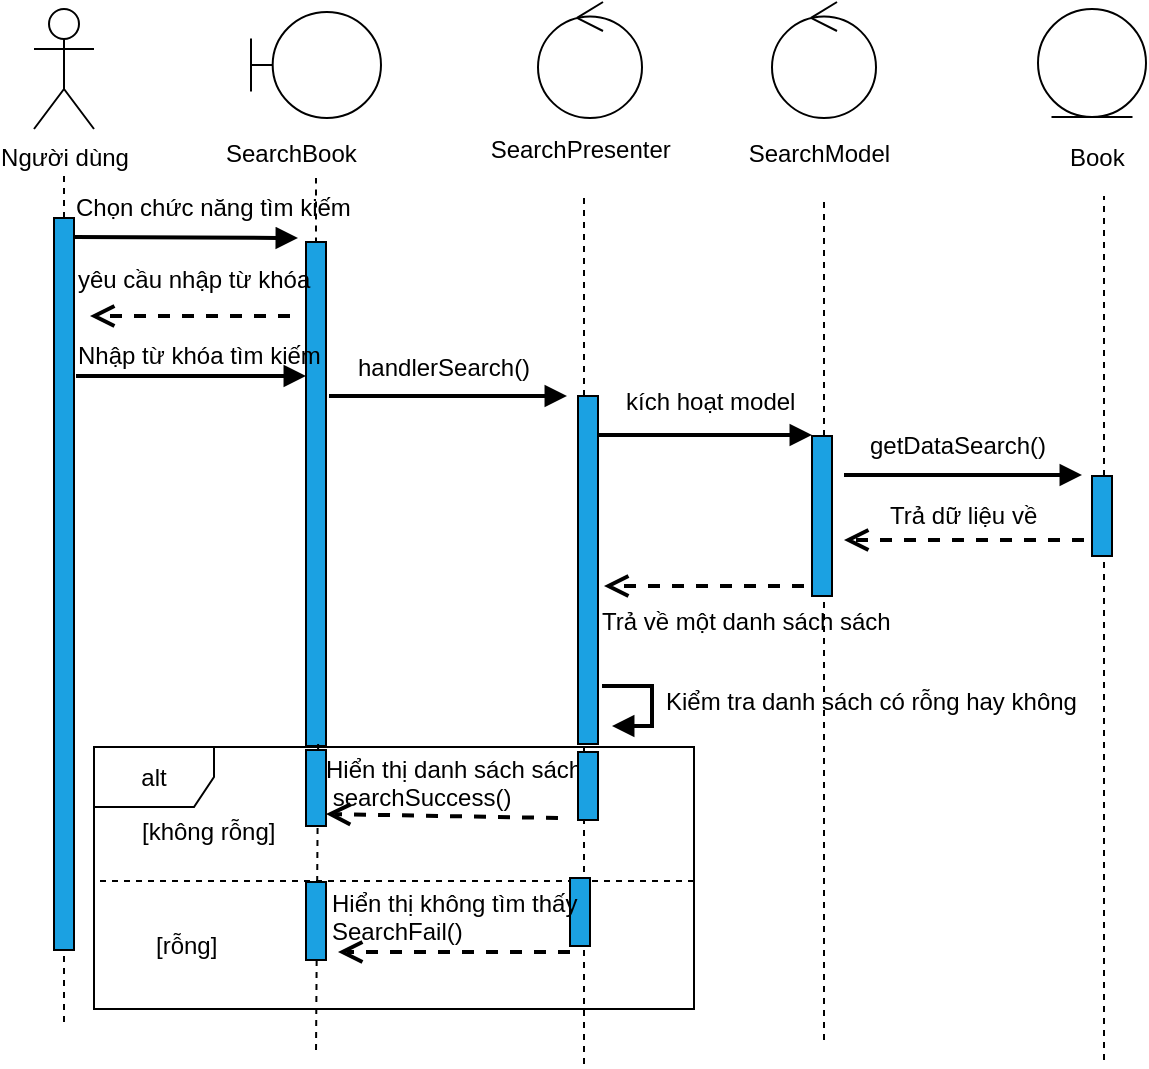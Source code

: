 <mxfile version="10.7.5" type="device"><diagram id="75nJFyPrwrCoTnwhRWtq" name="Page-1"><mxGraphModel dx="1304" dy="526" grid="0" gridSize="10" guides="1" tooltips="1" connect="1" arrows="1" fold="1" page="0" pageScale="1" pageWidth="850" pageHeight="1100" math="0" shadow="0"><root><mxCell id="0"/><mxCell id="1" parent="0"/><mxCell id="CXad2e1gcZ-omkWkBY1r-1" value="Người dùng" style="shape=umlActor;verticalLabelPosition=bottom;labelBackgroundColor=#ffffff;verticalAlign=top;html=1;outlineConnect=0;" parent="1" vertex="1"><mxGeometry x="125" y="46.5" width="30" height="60" as="geometry"/></mxCell><mxCell id="CXad2e1gcZ-omkWkBY1r-9" value="" style="ellipse;shape=umlControl;whiteSpace=wrap;html=1;strokeColor=#000000;" parent="1" vertex="1"><mxGeometry x="377" y="43" width="52" height="58" as="geometry"/></mxCell><mxCell id="CXad2e1gcZ-omkWkBY1r-12" value="&amp;nbsp;SearchPresenter" style="text;html=1;resizable=0;points=[];autosize=1;align=left;verticalAlign=top;spacingTop=-4;" parent="1" vertex="1"><mxGeometry x="348" y="106.5" width="103" height="14" as="geometry"/></mxCell><mxCell id="CXad2e1gcZ-omkWkBY1r-13" value="" style="shape=umlBoundary;whiteSpace=wrap;html=1;strokeColor=#000000;" parent="1" vertex="1"><mxGeometry x="233.5" y="48" width="65" height="53" as="geometry"/></mxCell><mxCell id="CXad2e1gcZ-omkWkBY1r-14" value="SearchBook" style="text;html=1;resizable=0;points=[];autosize=1;align=left;verticalAlign=top;spacingTop=-4;" parent="1" vertex="1"><mxGeometry x="218.5" y="108.5" width="75" height="14" as="geometry"/></mxCell><mxCell id="CXad2e1gcZ-omkWkBY1r-16" value="" style="ellipse;shape=umlEntity;whiteSpace=wrap;html=1;strokeColor=#000000;" parent="1" vertex="1"><mxGeometry x="627" y="46.5" width="54" height="54" as="geometry"/></mxCell><mxCell id="CXad2e1gcZ-omkWkBY1r-17" value="&amp;nbsp;SearchModel" style="text;html=1;resizable=0;points=[];autosize=1;align=left;verticalAlign=top;spacingTop=-4;" parent="1" vertex="1"><mxGeometry x="476.5" y="108.5" width="84" height="14" as="geometry"/></mxCell><mxCell id="CXad2e1gcZ-omkWkBY1r-18" value="" style="endArrow=block;endFill=1;endSize=6;html=1;strokeWidth=2;" parent="1" edge="1"><mxGeometry width="100" relative="1" as="geometry"><mxPoint x="145" y="160.5" as="sourcePoint"/><mxPoint x="257" y="161" as="targetPoint"/></mxGeometry></mxCell><mxCell id="CXad2e1gcZ-omkWkBY1r-19" value="" style="ellipse;shape=umlControl;whiteSpace=wrap;html=1;strokeColor=#000000;" parent="1" vertex="1"><mxGeometry x="494" y="43" width="52" height="58" as="geometry"/></mxCell><mxCell id="CXad2e1gcZ-omkWkBY1r-20" value="Book" style="text;html=1;resizable=0;points=[];autosize=1;align=left;verticalAlign=top;spacingTop=-4;" parent="1" vertex="1"><mxGeometry x="641" y="110.5" width="40" height="20" as="geometry"/></mxCell><mxCell id="CXad2e1gcZ-omkWkBY1r-21" value="" style="endArrow=block;endFill=1;endSize=6;html=1;strokeWidth=2;" parent="1" edge="1"><mxGeometry width="100" relative="1" as="geometry"><mxPoint x="272.5" y="240" as="sourcePoint"/><mxPoint x="391.5" y="240" as="targetPoint"/></mxGeometry></mxCell><mxCell id="CXad2e1gcZ-omkWkBY1r-23" value="" style="endArrow=block;endFill=1;endSize=6;html=1;strokeWidth=2;" parent="1" edge="1"><mxGeometry width="100" relative="1" as="geometry"><mxPoint x="407" y="259.5" as="sourcePoint"/><mxPoint x="514" y="259.5" as="targetPoint"/></mxGeometry></mxCell><mxCell id="CXad2e1gcZ-omkWkBY1r-25" value="Chọn chức năng tìm kiếm" style="text;html=1;resizable=0;points=[];autosize=1;align=left;verticalAlign=top;spacingTop=-4;fillColor=#ffffff;" parent="1" vertex="1"><mxGeometry x="143.5" y="135.5" width="150" height="20" as="geometry"/></mxCell><mxCell id="CXad2e1gcZ-omkWkBY1r-26" value="kích hoạt model" style="text;html=1;resizable=0;points=[];autosize=1;align=left;verticalAlign=top;spacingTop=-4;fillColor=#ffffff;" parent="1" vertex="1"><mxGeometry x="419" y="233" width="95" height="14" as="geometry"/></mxCell><mxCell id="CXad2e1gcZ-omkWkBY1r-29" value="&lt;span&gt;handlerSearch&lt;/span&gt;()" style="text;html=1;resizable=0;points=[];autosize=1;align=left;verticalAlign=top;spacingTop=-4;" parent="1" vertex="1"><mxGeometry x="285" y="216" width="96" height="14" as="geometry"/></mxCell><mxCell id="CXad2e1gcZ-omkWkBY1r-30" value="" style="endArrow=block;endFill=1;endSize=6;html=1;strokeWidth=2;" parent="1" edge="1"><mxGeometry width="100" relative="1" as="geometry"><mxPoint x="530" y="279.5" as="sourcePoint"/><mxPoint x="649" y="279.5" as="targetPoint"/></mxGeometry></mxCell><mxCell id="CXad2e1gcZ-omkWkBY1r-31" value="getDataSearch()" style="text;html=1;resizable=0;points=[];autosize=1;align=left;verticalAlign=top;spacingTop=-4;" parent="1" vertex="1"><mxGeometry x="541" y="255" width="98" height="14" as="geometry"/></mxCell><mxCell id="CXad2e1gcZ-omkWkBY1r-33" value="" style="endArrow=none;dashed=1;html=1;strokeWidth=1;" parent="1" source="CXad2e1gcZ-omkWkBY1r-4" edge="1"><mxGeometry width="50" height="50" relative="1" as="geometry"><mxPoint x="140" y="520" as="sourcePoint"/><mxPoint x="140" y="130" as="targetPoint"/></mxGeometry></mxCell><mxCell id="CXad2e1gcZ-omkWkBY1r-4" value="" style="html=1;points=[];perimeter=orthogonalPerimeter;fillColor=#1ba1e2;strokeColor=#000000;fontColor=#ffffff;" parent="1" vertex="1"><mxGeometry x="135" y="151" width="10" height="366" as="geometry"/></mxCell><mxCell id="CXad2e1gcZ-omkWkBY1r-34" value="" style="endArrow=none;dashed=1;html=1;strokeWidth=1;" parent="1" edge="1"><mxGeometry width="50" height="50" relative="1" as="geometry"><mxPoint x="140" y="520" as="sourcePoint"/><mxPoint x="140" y="555" as="targetPoint"/></mxGeometry></mxCell><mxCell id="CXad2e1gcZ-omkWkBY1r-35" value="" style="endArrow=none;dashed=1;html=1;strokeWidth=1;exitX=0.5;exitY=0.003;exitDx=0;exitDy=0;exitPerimeter=0;" parent="1" source="CXad2e1gcZ-omkWkBY1r-6" edge="1"><mxGeometry width="50" height="50" relative="1" as="geometry"><mxPoint x="266" y="520" as="sourcePoint"/><mxPoint x="266" y="131" as="targetPoint"/></mxGeometry></mxCell><mxCell id="CXad2e1gcZ-omkWkBY1r-6" value="" style="html=1;points=[];perimeter=orthogonalPerimeter;fillColor=#1ba1e2;strokeColor=#000000;fontColor=#ffffff;" parent="1" vertex="1"><mxGeometry x="261" y="163" width="10" height="252" as="geometry"/></mxCell><mxCell id="CXad2e1gcZ-omkWkBY1r-36" value="" style="endArrow=none;dashed=1;html=1;strokeWidth=1;exitX=-0.014;exitY=-0.107;exitDx=0;exitDy=0;exitPerimeter=0;" parent="1" source="CXad2e1gcZ-omkWkBY1r-69" edge="1"><mxGeometry width="50" height="50" relative="1" as="geometry"><mxPoint x="266" y="594" as="sourcePoint"/><mxPoint x="266" y="569" as="targetPoint"/></mxGeometry></mxCell><mxCell id="CXad2e1gcZ-omkWkBY1r-37" value="" style="endArrow=none;dashed=1;html=1;strokeWidth=1;" parent="1" source="CXad2e1gcZ-omkWkBY1r-7" edge="1"><mxGeometry width="50" height="50" relative="1" as="geometry"><mxPoint x="400" y="520" as="sourcePoint"/><mxPoint x="400" y="140" as="targetPoint"/></mxGeometry></mxCell><mxCell id="CXad2e1gcZ-omkWkBY1r-7" value="" style="html=1;points=[];perimeter=orthogonalPerimeter;fillColor=#1ba1e2;strokeColor=#000000;fontColor=#ffffff;" parent="1" vertex="1"><mxGeometry x="397" y="240" width="10" height="174" as="geometry"/></mxCell><mxCell id="CXad2e1gcZ-omkWkBY1r-38" value="" style="endArrow=none;dashed=1;html=1;strokeWidth=1;" parent="1" target="CXad2e1gcZ-omkWkBY1r-7" edge="1"><mxGeometry width="50" height="50" relative="1" as="geometry"><mxPoint x="400" y="574" as="sourcePoint"/><mxPoint x="400" y="140" as="targetPoint"/></mxGeometry></mxCell><mxCell id="CXad2e1gcZ-omkWkBY1r-39" value="" style="endArrow=none;dashed=1;html=1;strokeWidth=1;" parent="1" source="CXad2e1gcZ-omkWkBY1r-8" edge="1"><mxGeometry width="50" height="50" relative="1" as="geometry"><mxPoint x="520" y="562" as="sourcePoint"/><mxPoint x="520" y="140" as="targetPoint"/></mxGeometry></mxCell><mxCell id="CXad2e1gcZ-omkWkBY1r-8" value="" style="html=1;points=[];perimeter=orthogonalPerimeter;fillColor=#1ba1e2;strokeColor=#000000;fontColor=#ffffff;" parent="1" vertex="1"><mxGeometry x="514" y="260" width="10" height="80" as="geometry"/></mxCell><mxCell id="CXad2e1gcZ-omkWkBY1r-40" value="" style="endArrow=none;dashed=1;html=1;strokeWidth=1;" parent="1" target="CXad2e1gcZ-omkWkBY1r-8" edge="1"><mxGeometry width="50" height="50" relative="1" as="geometry"><mxPoint x="520" y="562" as="sourcePoint"/><mxPoint x="520" y="140" as="targetPoint"/></mxGeometry></mxCell><mxCell id="CXad2e1gcZ-omkWkBY1r-41" value="" style="endArrow=none;dashed=1;html=1;strokeWidth=1;" parent="1" source="CXad2e1gcZ-omkWkBY1r-24" edge="1"><mxGeometry width="50" height="50" relative="1" as="geometry"><mxPoint x="660" y="572" as="sourcePoint"/><mxPoint x="660" y="140" as="targetPoint"/></mxGeometry></mxCell><mxCell id="CXad2e1gcZ-omkWkBY1r-24" value="" style="html=1;points=[];perimeter=orthogonalPerimeter;fillColor=#1ba1e2;strokeColor=#000000;fontColor=#ffffff;" parent="1" vertex="1"><mxGeometry x="654" y="280" width="10" height="40" as="geometry"/></mxCell><mxCell id="CXad2e1gcZ-omkWkBY1r-42" value="" style="endArrow=none;dashed=1;html=1;strokeWidth=1;" parent="1" target="CXad2e1gcZ-omkWkBY1r-24" edge="1"><mxGeometry width="50" height="50" relative="1" as="geometry"><mxPoint x="660" y="572" as="sourcePoint"/><mxPoint x="660" y="140" as="targetPoint"/></mxGeometry></mxCell><mxCell id="CXad2e1gcZ-omkWkBY1r-44" value="" style="html=1;verticalAlign=bottom;endArrow=open;dashed=1;endSize=8;strokeWidth=2;" parent="1" edge="1"><mxGeometry relative="1" as="geometry"><mxPoint x="253" y="200" as="sourcePoint"/><mxPoint x="153" y="200" as="targetPoint"/></mxGeometry></mxCell><mxCell id="CXad2e1gcZ-omkWkBY1r-45" value="yêu cầu nhập từ khóa" style="text;html=1;resizable=0;points=[];autosize=1;align=left;verticalAlign=top;spacingTop=-4;fillColor=none;" parent="1" vertex="1"><mxGeometry x="145" y="171.5" width="130" height="20" as="geometry"/></mxCell><mxCell id="CXad2e1gcZ-omkWkBY1r-46" value="" style="endArrow=block;endFill=1;endSize=6;html=1;strokeWidth=2;" parent="1" edge="1"><mxGeometry width="100" relative="1" as="geometry"><mxPoint x="146" y="230" as="sourcePoint"/><mxPoint x="261" y="230" as="targetPoint"/></mxGeometry></mxCell><mxCell id="CXad2e1gcZ-omkWkBY1r-47" value="Nhập từ khóa tìm kiếm" style="text;html=1;resizable=0;points=[];autosize=1;align=left;verticalAlign=top;spacingTop=-4;" parent="1" vertex="1"><mxGeometry x="145" y="210" width="140" height="20" as="geometry"/></mxCell><mxCell id="CXad2e1gcZ-omkWkBY1r-48" value="" style="html=1;verticalAlign=bottom;endArrow=open;dashed=1;endSize=8;strokeWidth=2;" parent="1" edge="1"><mxGeometry relative="1" as="geometry"><mxPoint x="650" y="312" as="sourcePoint"/><mxPoint x="530" y="312" as="targetPoint"/></mxGeometry></mxCell><mxCell id="CXad2e1gcZ-omkWkBY1r-49" value="Trả dữ liệu về" style="text;html=1;resizable=0;points=[];autosize=1;align=left;verticalAlign=top;spacingTop=-4;" parent="1" vertex="1"><mxGeometry x="551" y="290" width="90" height="20" as="geometry"/></mxCell><mxCell id="CXad2e1gcZ-omkWkBY1r-52" value="" style="html=1;verticalAlign=bottom;endArrow=open;dashed=1;endSize=8;strokeWidth=2;" parent="1" edge="1"><mxGeometry relative="1" as="geometry"><mxPoint x="510" y="335" as="sourcePoint"/><mxPoint x="410" y="335" as="targetPoint"/></mxGeometry></mxCell><mxCell id="CXad2e1gcZ-omkWkBY1r-53" value="Trả về một danh sách sách" style="text;html=1;resizable=0;points=[];autosize=1;align=left;verticalAlign=top;spacingTop=-4;" parent="1" vertex="1"><mxGeometry x="407" y="343" width="154" height="14" as="geometry"/></mxCell><mxCell id="CXad2e1gcZ-omkWkBY1r-62" value="" style="edgeStyle=orthogonalEdgeStyle;html=1;align=left;spacingLeft=2;endArrow=block;rounded=0;entryX=1;entryY=0;strokeWidth=2;" parent="1" edge="1"><mxGeometry x="1" y="350" relative="1" as="geometry"><mxPoint x="409" y="385" as="sourcePoint"/><Array as="points"><mxPoint x="434" y="385"/></Array><mxPoint x="414" y="405" as="targetPoint"/><mxPoint x="-303" y="-174" as="offset"/></mxGeometry></mxCell><mxCell id="CXad2e1gcZ-omkWkBY1r-63" value="Kiểm tra danh sách có rỗng hay không" style="text;html=1;resizable=0;points=[];autosize=1;align=left;verticalAlign=top;spacingTop=-4;" parent="1" vertex="1"><mxGeometry x="438.5" y="383" width="215" height="14" as="geometry"/></mxCell><mxCell id="CXad2e1gcZ-omkWkBY1r-64" value="alt" style="shape=umlFrame;whiteSpace=wrap;html=1;strokeColor=#000000;fillColor=none;" parent="1" vertex="1"><mxGeometry x="155" y="415.5" width="300" height="131" as="geometry"/></mxCell><mxCell id="CXad2e1gcZ-omkWkBY1r-65" value="" style="endArrow=none;dashed=1;html=1;strokeWidth=1;exitX=0.01;exitY=0.511;exitDx=0;exitDy=0;exitPerimeter=0;entryX=1.007;entryY=0.511;entryDx=0;entryDy=0;entryPerimeter=0;" parent="1" source="CXad2e1gcZ-omkWkBY1r-64" target="CXad2e1gcZ-omkWkBY1r-64" edge="1"><mxGeometry width="50" height="50" relative="1" as="geometry"><mxPoint x="197" y="525" as="sourcePoint"/><mxPoint x="247" y="475" as="targetPoint"/></mxGeometry></mxCell><mxCell id="CXad2e1gcZ-omkWkBY1r-67" value="" style="html=1;points=[];perimeter=orthogonalPerimeter;fillColor=#1ba1e2;strokeColor=#000000;fontColor=#ffffff;" parent="1" vertex="1"><mxGeometry x="261" y="417" width="10" height="38" as="geometry"/></mxCell><mxCell id="CXad2e1gcZ-omkWkBY1r-68" value="" style="html=1;verticalAlign=bottom;endArrow=open;dashed=1;endSize=8;strokeWidth=2;entryX=1;entryY=0.842;entryDx=0;entryDy=0;entryPerimeter=0;" parent="1" target="CXad2e1gcZ-omkWkBY1r-67" edge="1"><mxGeometry relative="1" as="geometry"><mxPoint x="387" y="451" as="sourcePoint"/><mxPoint x="511" y="633" as="targetPoint"/></mxGeometry></mxCell><mxCell id="CXad2e1gcZ-omkWkBY1r-69" value="Hiển thị danh sách sách&lt;br&gt;&amp;nbsp;searchSuccess()" style="text;html=1;resizable=0;points=[];autosize=1;align=left;verticalAlign=top;spacingTop=-4;" parent="1" vertex="1"><mxGeometry x="269" y="417" width="138" height="28" as="geometry"/></mxCell><mxCell id="CXad2e1gcZ-omkWkBY1r-70" value="[không rỗng]" style="text;html=1;resizable=0;points=[];autosize=1;align=left;verticalAlign=top;spacingTop=-4;" parent="1" vertex="1"><mxGeometry x="176.5" y="448" width="77" height="14" as="geometry"/></mxCell><mxCell id="CXad2e1gcZ-omkWkBY1r-71" value="[rỗng]" style="text;html=1;resizable=0;points=[];autosize=1;align=left;verticalAlign=top;spacingTop=-4;" parent="1" vertex="1"><mxGeometry x="184" y="505" width="41" height="14" as="geometry"/></mxCell><mxCell id="CXad2e1gcZ-omkWkBY1r-72" value="" style="html=1;points=[];perimeter=orthogonalPerimeter;fillColor=#1ba1e2;strokeColor=#000000;fontColor=#ffffff;" parent="1" vertex="1"><mxGeometry x="261" y="483" width="10" height="39" as="geometry"/></mxCell><mxCell id="CXad2e1gcZ-omkWkBY1r-73" value="" style="html=1;verticalAlign=bottom;endArrow=open;dashed=1;endSize=8;strokeWidth=2;entryX=1;entryY=0.8;entryDx=0;entryDy=0;entryPerimeter=0;" parent="1" edge="1"><mxGeometry relative="1" as="geometry"><mxPoint x="393" y="518" as="sourcePoint"/><mxPoint x="277" y="518" as="targetPoint"/></mxGeometry></mxCell><mxCell id="CXad2e1gcZ-omkWkBY1r-76" value="" style="html=1;points=[];perimeter=orthogonalPerimeter;fillColor=#1ba1e2;strokeColor=#000000;fontColor=#ffffff;" parent="1" vertex="1"><mxGeometry x="397" y="418" width="10" height="34" as="geometry"/></mxCell><mxCell id="CXad2e1gcZ-omkWkBY1r-77" value="" style="html=1;points=[];perimeter=orthogonalPerimeter;fillColor=#1ba1e2;strokeColor=#000000;fontColor=#ffffff;" parent="1" vertex="1"><mxGeometry x="393" y="481" width="10" height="34" as="geometry"/></mxCell><mxCell id="CXad2e1gcZ-omkWkBY1r-79" value="Hiển thị không tìm thấy&lt;br&gt;SearchFail()&lt;br&gt;" style="text;html=1;resizable=0;points=[];autosize=1;align=left;verticalAlign=top;spacingTop=-4;" parent="1" vertex="1"><mxGeometry x="271.5" y="484" width="133" height="28" as="geometry"/></mxCell></root></mxGraphModel></diagram></mxfile>